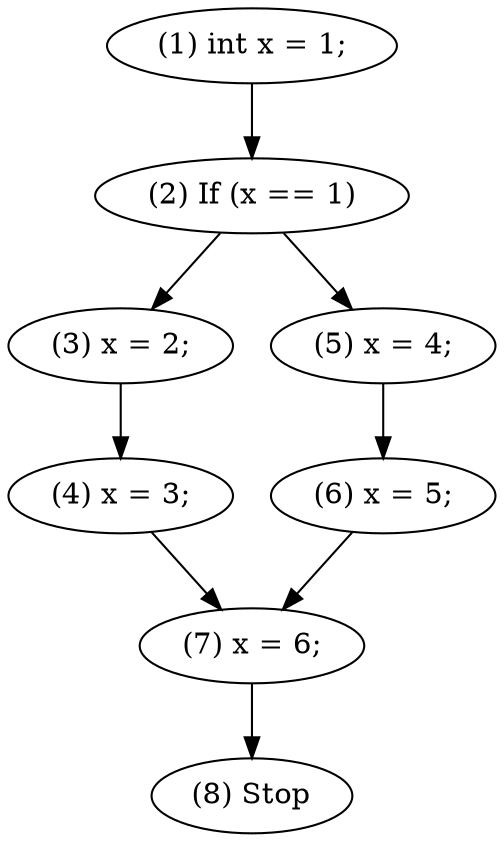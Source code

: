digraph G {
"(1) int x = 1;" -> "(2) If (x == 1)""(2) If (x == 1)" -> "(3) x = 2;""(3) x = 2;" -> "(4) x = 3;""(2) If (x == 1)" -> "(5) x = 4;""(5) x = 4;" -> "(6) x = 5;""(4) x = 3;" -> "(7) x = 6;""(6) x = 5;" -> "(7) x = 6;""(7) x = 6;" -> "(8) Stop"}
